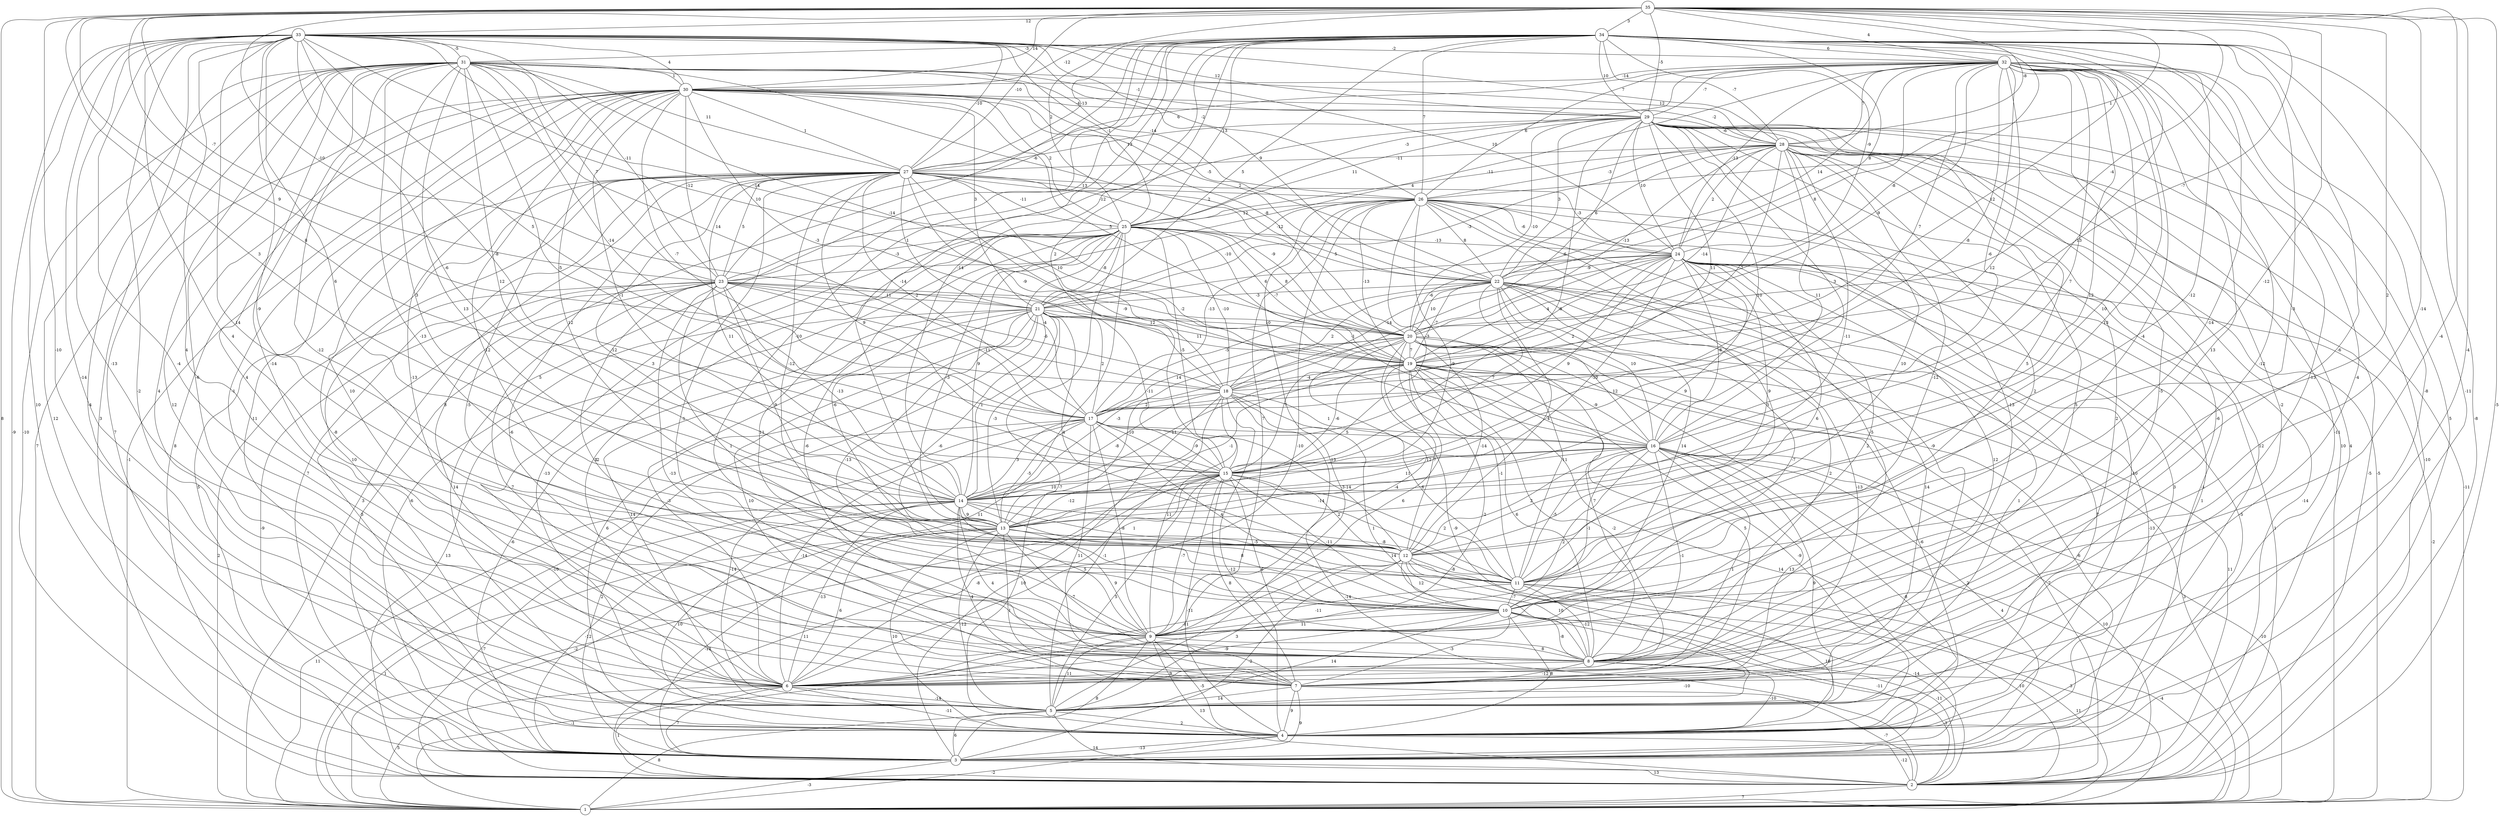 graph { 
	 fontname="Helvetica,Arial,sans-serif" 
	 node [shape = circle]; 
	 35 -- 1 [label = "8"];
	 35 -- 2 [label = "-5"];
	 35 -- 6 [label = "-10"];
	 35 -- 7 [label = "-4"];
	 35 -- 8 [label = "-4"];
	 35 -- 10 [label = "-14"];
	 35 -- 11 [label = "2"];
	 35 -- 12 [label = "-12"];
	 35 -- 14 [label = "3"];
	 35 -- 15 [label = "8"];
	 35 -- 18 [label = "9"];
	 35 -- 19 [label = "-7"];
	 35 -- 20 [label = "-4"];
	 35 -- 21 [label = "-10"];
	 35 -- 23 [label = "-7"];
	 35 -- 25 [label = "2"];
	 35 -- 26 [label = "1"];
	 35 -- 27 [label = "-10"];
	 35 -- 28 [label = "-8"];
	 35 -- 29 [label = "-5"];
	 35 -- 30 [label = "14"];
	 35 -- 32 [label = "4"];
	 35 -- 33 [label = "12"];
	 35 -- 34 [label = "3"];
	 34 -- 2 [label = "-8"];
	 34 -- 3 [label = "8"];
	 34 -- 4 [label = "-11"];
	 34 -- 5 [label = "5"];
	 34 -- 6 [label = "3"];
	 34 -- 8 [label = "-6"];
	 34 -- 9 [label = "-10"];
	 34 -- 10 [label = "-14"];
	 34 -- 11 [label = "-3"];
	 34 -- 12 [label = "-12"];
	 34 -- 13 [label = "-14"];
	 34 -- 14 [label = "-14"];
	 34 -- 15 [label = "2"];
	 34 -- 16 [label = "13"];
	 34 -- 19 [label = "12"];
	 34 -- 20 [label = "-8"];
	 34 -- 21 [label = "5"];
	 34 -- 22 [label = "8"];
	 34 -- 23 [label = "-6"];
	 34 -- 24 [label = "-9"];
	 34 -- 25 [label = "13"];
	 34 -- 26 [label = "7"];
	 34 -- 27 [label = "-13"];
	 34 -- 28 [label = "-7"];
	 34 -- 29 [label = "10"];
	 34 -- 30 [label = "-12"];
	 34 -- 31 [label = "-3"];
	 34 -- 32 [label = "6"];
	 33 -- 1 [label = "-9"];
	 33 -- 2 [label = "3"];
	 33 -- 3 [label = "10"];
	 33 -- 4 [label = "-2"];
	 33 -- 5 [label = "-14"];
	 33 -- 6 [label = "-13"];
	 33 -- 7 [label = "-4"];
	 33 -- 8 [label = "4"];
	 33 -- 9 [label = "4"];
	 33 -- 10 [label = "14"];
	 33 -- 11 [label = "-9"];
	 33 -- 13 [label = "6"];
	 33 -- 14 [label = "-6"];
	 33 -- 15 [label = "-8"];
	 33 -- 17 [label = "5"];
	 33 -- 19 [label = "10"];
	 33 -- 20 [label = "-14"];
	 33 -- 22 [label = "9"];
	 33 -- 23 [label = "-11"];
	 33 -- 24 [label = "10"];
	 33 -- 25 [label = "-1"];
	 33 -- 26 [label = "-2"];
	 33 -- 27 [label = "-10"];
	 33 -- 28 [label = "7"];
	 33 -- 29 [label = "12"];
	 33 -- 30 [label = "4"];
	 33 -- 31 [label = "-5"];
	 33 -- 32 [label = "-2"];
	 32 -- 1 [label = "10"];
	 32 -- 3 [label = "5"];
	 32 -- 5 [label = "-8"];
	 32 -- 6 [label = "-13"];
	 32 -- 7 [label = "-4"];
	 32 -- 8 [label = "-12"];
	 32 -- 9 [label = "13"];
	 32 -- 10 [label = "-4"];
	 32 -- 11 [label = "13"];
	 32 -- 12 [label = "10"];
	 32 -- 13 [label = "12"];
	 32 -- 14 [label = "7"];
	 32 -- 15 [label = "12"];
	 32 -- 16 [label = "-6"];
	 32 -- 17 [label = "-8"];
	 32 -- 18 [label = "7"];
	 32 -- 19 [label = "-9"];
	 32 -- 20 [label = "8"];
	 32 -- 22 [label = "14"];
	 32 -- 23 [label = "-11"];
	 32 -- 24 [label = "-13"];
	 32 -- 25 [label = "-3"];
	 32 -- 26 [label = "6"];
	 32 -- 27 [label = "6"];
	 32 -- 28 [label = "7"];
	 32 -- 29 [label = "-7"];
	 32 -- 30 [label = "-14"];
	 31 -- 1 [label = "7"];
	 31 -- 2 [label = "-10"];
	 31 -- 3 [label = "12"];
	 31 -- 4 [label = "-4"];
	 31 -- 5 [label = "4"];
	 31 -- 6 [label = "-6"];
	 31 -- 7 [label = "4"];
	 31 -- 8 [label = "-14"];
	 31 -- 9 [label = "-12"];
	 31 -- 10 [label = "-13"];
	 31 -- 12 [label = "13"];
	 31 -- 13 [label = "3"];
	 31 -- 14 [label = "12"];
	 31 -- 15 [label = "-5"];
	 31 -- 17 [label = "-14"];
	 31 -- 18 [label = "14"];
	 31 -- 19 [label = "-14"];
	 31 -- 20 [label = "2"];
	 31 -- 22 [label = "-5"];
	 31 -- 23 [label = "7"];
	 31 -- 26 [label = "-14"];
	 31 -- 27 [label = "11"];
	 31 -- 28 [label = "12"];
	 31 -- 29 [label = "-1"];
	 31 -- 30 [label = "1"];
	 30 -- 1 [label = "-1"];
	 30 -- 2 [label = "8"];
	 30 -- 3 [label = "7"];
	 30 -- 4 [label = "-11"];
	 30 -- 5 [label = "12"];
	 30 -- 6 [label = "-1"];
	 30 -- 7 [label = "10"];
	 30 -- 8 [label = "-13"];
	 30 -- 10 [label = "12"];
	 30 -- 12 [label = "12"];
	 30 -- 14 [label = "-1"];
	 30 -- 17 [label = "-7"];
	 30 -- 18 [label = "-3"];
	 30 -- 19 [label = "5"];
	 30 -- 20 [label = "-8"];
	 30 -- 21 [label = "3"];
	 30 -- 22 [label = "2"];
	 30 -- 23 [label = "-12"];
	 30 -- 25 [label = "2"];
	 30 -- 27 [label = "1"];
	 30 -- 28 [label = "-2"];
	 30 -- 29 [label = "-4"];
	 29 -- 1 [label = "-5"];
	 29 -- 2 [label = "-10"];
	 29 -- 3 [label = "4"];
	 29 -- 4 [label = "-11"];
	 29 -- 5 [label = "2"];
	 29 -- 6 [label = "-13"];
	 29 -- 7 [label = "-2"];
	 29 -- 8 [label = "-5"];
	 29 -- 10 [label = "5"];
	 29 -- 14 [label = "-8"];
	 29 -- 15 [label = "10"];
	 29 -- 16 [label = "3"];
	 29 -- 17 [label = "11"];
	 29 -- 18 [label = "-6"];
	 29 -- 20 [label = "-10"];
	 29 -- 22 [label = "3"];
	 29 -- 23 [label = "-12"];
	 29 -- 24 [label = "10"];
	 29 -- 25 [label = "11"];
	 29 -- 27 [label = "13"];
	 29 -- 28 [label = "-6"];
	 28 -- 1 [label = "-11"];
	 28 -- 2 [label = "-5"];
	 28 -- 4 [label = "12"];
	 28 -- 7 [label = "-6"];
	 28 -- 8 [label = "5"];
	 28 -- 9 [label = "2"];
	 28 -- 10 [label = "-12"];
	 28 -- 11 [label = "10"];
	 28 -- 13 [label = "-11"];
	 28 -- 16 [label = "11"];
	 28 -- 18 [label = "-7"];
	 28 -- 19 [label = "-14"];
	 28 -- 20 [label = "-13"];
	 28 -- 21 [label = "-3"];
	 28 -- 22 [label = "6"];
	 28 -- 24 [label = "2"];
	 28 -- 25 [label = "4"];
	 28 -- 26 [label = "-3"];
	 28 -- 27 [label = "-11"];
	 27 -- 1 [label = "3"];
	 27 -- 2 [label = "5"];
	 27 -- 3 [label = "7"];
	 27 -- 4 [label = "10"];
	 27 -- 6 [label = "-8"];
	 27 -- 7 [label = "-6"];
	 27 -- 8 [label = "-1"];
	 27 -- 9 [label = "-5"];
	 27 -- 12 [label = "-12"];
	 27 -- 13 [label = "-12"];
	 27 -- 14 [label = "11"];
	 27 -- 15 [label = "9"];
	 27 -- 16 [label = "-9"];
	 27 -- 17 [label = "-2"];
	 27 -- 18 [label = "-9"];
	 27 -- 19 [label = "10"];
	 27 -- 20 [label = "-9"];
	 27 -- 21 [label = "1"];
	 27 -- 22 [label = "-12"];
	 27 -- 23 [label = "5"];
	 27 -- 24 [label = "-3"];
	 27 -- 25 [label = "-11"];
	 27 -- 26 [label = "13"];
	 26 -- 2 [label = "-14"];
	 26 -- 3 [label = "-1"];
	 26 -- 4 [label = "-10"];
	 26 -- 5 [label = "13"];
	 26 -- 6 [label = "-10"];
	 26 -- 7 [label = "-9"];
	 26 -- 8 [label = "-5"];
	 26 -- 9 [label = "7"];
	 26 -- 11 [label = "9"];
	 26 -- 13 [label = "-9"];
	 26 -- 15 [label = "-3"];
	 26 -- 17 [label = "-13"];
	 26 -- 19 [label = "-13"];
	 26 -- 21 [label = "-10"];
	 26 -- 22 [label = "8"];
	 26 -- 24 [label = "-6"];
	 26 -- 25 [label = "12"];
	 25 -- 2 [label = "11"];
	 25 -- 3 [label = "-6"];
	 25 -- 4 [label = "-7"];
	 25 -- 5 [label = "-13"];
	 25 -- 6 [label = "12"];
	 25 -- 8 [label = "-6"];
	 25 -- 9 [label = "11"];
	 25 -- 11 [label = "-6"];
	 25 -- 13 [label = "-3"];
	 25 -- 14 [label = "9"];
	 25 -- 15 [label = "-5"];
	 25 -- 16 [label = "-1"];
	 25 -- 17 [label = "-4"];
	 25 -- 18 [label = "-10"];
	 25 -- 19 [label = "-7"];
	 25 -- 20 [label = "8"];
	 25 -- 21 [label = "-8"];
	 25 -- 22 [label = "5"];
	 25 -- 23 [label = "-3"];
	 25 -- 24 [label = "-13"];
	 24 -- 1 [label = "-2"];
	 24 -- 2 [label = "1"];
	 24 -- 3 [label = "-5"];
	 24 -- 4 [label = "1"];
	 24 -- 5 [label = "3"];
	 24 -- 8 [label = "12"];
	 24 -- 9 [label = "2"];
	 24 -- 11 [label = "6"];
	 24 -- 12 [label = "3"];
	 24 -- 13 [label = "9"];
	 24 -- 14 [label = "-10"];
	 24 -- 15 [label = "9"];
	 24 -- 16 [label = "-8"];
	 24 -- 17 [label = "2"];
	 24 -- 18 [label = "-14"];
	 24 -- 19 [label = "4"];
	 24 -- 20 [label = "-6"];
	 24 -- 21 [label = "6"];
	 24 -- 22 [label = "-9"];
	 23 -- 1 [label = "2"];
	 23 -- 3 [label = "-9"];
	 23 -- 4 [label = "-5"];
	 23 -- 6 [label = "14"];
	 23 -- 7 [label = "7"];
	 23 -- 8 [label = "-13"];
	 23 -- 9 [label = "1"];
	 23 -- 10 [label = "1"];
	 23 -- 13 [label = "9"];
	 23 -- 14 [label = "-13"];
	 23 -- 17 [label = "-11"];
	 23 -- 18 [label = "-6"];
	 23 -- 19 [label = "12"];
	 23 -- 20 [label = "-2"];
	 23 -- 21 [label = "11"];
	 22 -- 3 [label = "-13"];
	 22 -- 4 [label = "7"];
	 22 -- 5 [label = "1"];
	 22 -- 6 [label = "-13"];
	 22 -- 7 [label = "14"];
	 22 -- 8 [label = "2"];
	 22 -- 9 [label = "-7"];
	 22 -- 10 [label = "14"];
	 22 -- 12 [label = "4"];
	 22 -- 15 [label = "7"];
	 22 -- 16 [label = "10"];
	 22 -- 17 [label = "-5"];
	 22 -- 18 [label = "2"];
	 22 -- 19 [label = "-7"];
	 22 -- 20 [label = "10"];
	 22 -- 21 [label = "-3"];
	 21 -- 1 [label = "-10"];
	 21 -- 2 [label = "13"];
	 21 -- 3 [label = "-6"];
	 21 -- 4 [label = "6"];
	 21 -- 5 [label = "14"];
	 21 -- 6 [label = "-3"];
	 21 -- 7 [label = "10"];
	 21 -- 10 [label = "-13"];
	 21 -- 11 [label = "-6"];
	 21 -- 12 [label = "4"];
	 21 -- 13 [label = "-3"];
	 21 -- 14 [label = "1"];
	 21 -- 15 [label = "-11"];
	 21 -- 17 [label = "2"];
	 21 -- 19 [label = "11"];
	 21 -- 20 [label = "10"];
	 20 -- 1 [label = "2"];
	 20 -- 2 [label = "11"];
	 20 -- 3 [label = "-6"];
	 20 -- 4 [label = "-6"];
	 20 -- 5 [label = "-9"];
	 20 -- 6 [label = "-2"];
	 20 -- 8 [label = "7"];
	 20 -- 9 [label = "-4"];
	 20 -- 11 [label = "11"];
	 20 -- 12 [label = "-14"];
	 20 -- 13 [label = "-10"];
	 20 -- 14 [label = "-3"];
	 20 -- 15 [label = "7"];
	 20 -- 16 [label = "12"];
	 20 -- 17 [label = "14"];
	 20 -- 19 [label = "7"];
	 19 -- 1 [label = "3"];
	 19 -- 2 [label = "7"];
	 19 -- 3 [label = "14"];
	 19 -- 4 [label = "-9"];
	 19 -- 6 [label = "-2"];
	 19 -- 7 [label = "5"];
	 19 -- 8 [label = "6"];
	 19 -- 9 [label = "6"];
	 19 -- 11 [label = "-1"];
	 19 -- 12 [label = "7"];
	 19 -- 13 [label = "-1"];
	 19 -- 14 [label = "11"];
	 19 -- 15 [label = "-6"];
	 19 -- 16 [label = "-9"];
	 19 -- 18 [label = "-4"];
	 18 -- 2 [label = "-14"];
	 18 -- 3 [label = "10"];
	 18 -- 4 [label = "-12"];
	 18 -- 5 [label = "-1"];
	 18 -- 8 [label = "1"];
	 18 -- 9 [label = "11"];
	 18 -- 11 [label = "6"];
	 18 -- 14 [label = "-8"];
	 18 -- 16 [label = "1"];
	 18 -- 17 [label = "2"];
	 17 -- 3 [label = "2"];
	 17 -- 5 [label = "-14"];
	 17 -- 6 [label = "-14"];
	 17 -- 7 [label = "11"];
	 17 -- 9 [label = "-8"];
	 17 -- 10 [label = "4"];
	 17 -- 11 [label = "-14"];
	 17 -- 12 [label = "-3"];
	 17 -- 13 [label = "-5"];
	 17 -- 14 [label = "3"];
	 17 -- 15 [label = "-9"];
	 17 -- 16 [label = "5"];
	 16 -- 1 [label = "-10"];
	 16 -- 2 [label = "10"];
	 16 -- 3 [label = "4"];
	 16 -- 4 [label = "-8"];
	 16 -- 5 [label = "9"];
	 16 -- 6 [label = "1"];
	 16 -- 7 [label = "13"];
	 16 -- 8 [label = "-1"];
	 16 -- 9 [label = "2"];
	 16 -- 10 [label = "-1"];
	 16 -- 11 [label = "-5"];
	 16 -- 12 [label = "2"];
	 16 -- 13 [label = "-14"];
	 16 -- 14 [label = "11"];
	 16 -- 15 [label = "12"];
	 15 -- 1 [label = "-2"];
	 15 -- 2 [label = "11"];
	 15 -- 4 [label = "-11"];
	 15 -- 5 [label = "5"];
	 15 -- 6 [label = "-8"];
	 15 -- 7 [label = "8"];
	 15 -- 8 [label = "6"];
	 15 -- 9 [label = "-7"];
	 15 -- 10 [label = "-11"];
	 15 -- 11 [label = "2"];
	 15 -- 12 [label = "2"];
	 15 -- 13 [label = "-12"];
	 15 -- 14 [label = "10"];
	 14 -- 1 [label = "11"];
	 14 -- 2 [label = "-7"];
	 14 -- 3 [label = "-12"];
	 14 -- 4 [label = "10"];
	 14 -- 6 [label = "-13"];
	 14 -- 7 [label = "4"];
	 14 -- 8 [label = "4"];
	 14 -- 9 [label = "5"];
	 14 -- 10 [label = "8"];
	 14 -- 11 [label = "-8"];
	 14 -- 12 [label = "1"];
	 14 -- 13 [label = "9"];
	 13 -- 1 [label = "1"];
	 13 -- 3 [label = "-13"];
	 13 -- 4 [label = "10"];
	 13 -- 5 [label = "-12"];
	 13 -- 6 [label = "6"];
	 13 -- 7 [label = "1"];
	 13 -- 8 [label = "-7"];
	 13 -- 9 [label = "9"];
	 13 -- 11 [label = "14"];
	 13 -- 12 [label = "-5"];
	 12 -- 1 [label = "3"];
	 12 -- 2 [label = "-14"];
	 12 -- 3 [label = "-2"];
	 12 -- 5 [label = "3"];
	 12 -- 6 [label = "-11"];
	 12 -- 8 [label = "10"];
	 12 -- 10 [label = "12"];
	 12 -- 11 [label = "-8"];
	 11 -- 1 [label = "-4"];
	 11 -- 2 [label = "10"];
	 11 -- 4 [label = "10"];
	 11 -- 8 [label = "-12"];
	 11 -- 9 [label = "-11"];
	 11 -- 10 [label = "-7"];
	 10 -- 1 [label = "11"];
	 10 -- 2 [label = "-11"];
	 10 -- 3 [label = "-11"];
	 10 -- 4 [label = "8"];
	 10 -- 5 [label = "14"];
	 10 -- 6 [label = "-9"];
	 10 -- 7 [label = "-3"];
	 10 -- 8 [label = "-8"];
	 10 -- 9 [label = "11"];
	 9 -- 1 [label = "-1"];
	 9 -- 2 [label = "13"];
	 9 -- 3 [label = "8"];
	 9 -- 4 [label = "-5"];
	 9 -- 5 [label = "11"];
	 9 -- 8 [label = "8"];
	 8 -- 2 [label = "3"];
	 8 -- 4 [label = "-10"];
	 8 -- 5 [label = "-10"];
	 8 -- 6 [label = "9"];
	 8 -- 7 [label = "-12"];
	 7 -- 2 [label = "-7"];
	 7 -- 3 [label = "9"];
	 7 -- 4 [label = "9"];
	 7 -- 5 [label = "14"];
	 6 -- 1 [label = "5"];
	 6 -- 2 [label = "1"];
	 6 -- 3 [label = "7"];
	 6 -- 4 [label = "-11"];
	 6 -- 5 [label = "-14"];
	 5 -- 1 [label = "8"];
	 5 -- 2 [label = "14"];
	 5 -- 3 [label = "6"];
	 5 -- 4 [label = "2"];
	 4 -- 1 [label = "-2"];
	 4 -- 2 [label = "-12"];
	 4 -- 3 [label = "-13"];
	 3 -- 1 [label = "-3"];
	 3 -- 2 [label = "13"];
	 2 -- 1 [label = "7"];
	 1;
	 2;
	 3;
	 4;
	 5;
	 6;
	 7;
	 8;
	 9;
	 10;
	 11;
	 12;
	 13;
	 14;
	 15;
	 16;
	 17;
	 18;
	 19;
	 20;
	 21;
	 22;
	 23;
	 24;
	 25;
	 26;
	 27;
	 28;
	 29;
	 30;
	 31;
	 32;
	 33;
	 34;
	 35;
}
